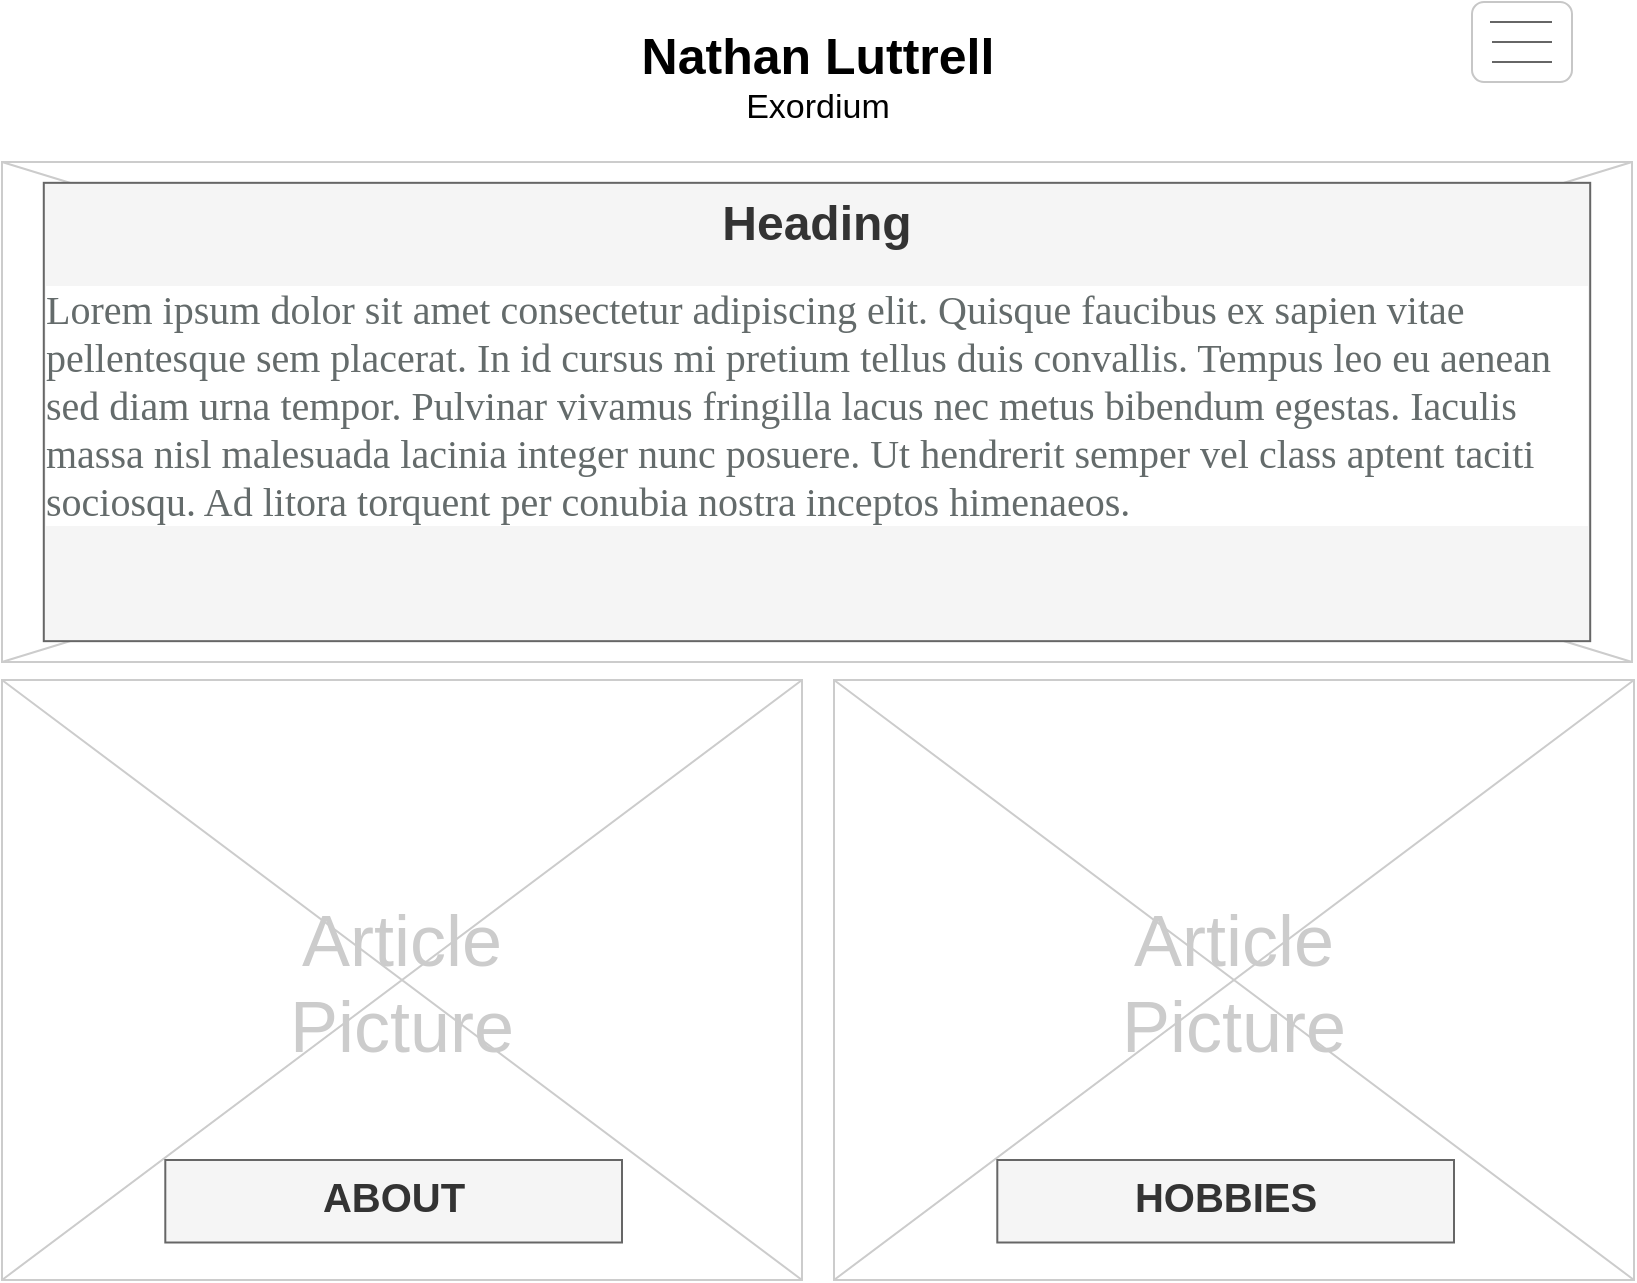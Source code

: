<mxfile version="26.2.12" pages="3">
  <diagram name="Page-1" id="f1b7ffb7-ca1e-a977-7cf5-a751b3c06c05">
    <mxGraphModel dx="1209" dy="1695" grid="1" gridSize="10" guides="1" tooltips="1" connect="1" arrows="1" fold="1" page="1" pageScale="1" pageWidth="826" pageHeight="1169" background="#ffffff" math="0" shadow="0">
      <root>
        <mxCell id="0" />
        <mxCell id="1" parent="0" />
        <mxCell id="2" value="Nathan Luttrell" style="text;spacingTop=-5;fontSize=25;fontStyle=1;align=center;" parent="1" vertex="1">
          <mxGeometry x="298" y="20" width="230" height="30" as="geometry" />
        </mxCell>
        <mxCell id="jfNcns42cy23Uo4WtWwD-62" value="Exordium" style="text;spacingTop=-5;fontSize=17;fontStyle=0;align=center;" parent="1" vertex="1">
          <mxGeometry x="298" y="50" width="230" height="30" as="geometry" />
        </mxCell>
        <mxCell id="jfNcns42cy23Uo4WtWwD-67" value="" style="group" parent="1" vertex="1" connectable="0">
          <mxGeometry x="740" y="10" width="50" height="40" as="geometry" />
        </mxCell>
        <mxCell id="jfNcns42cy23Uo4WtWwD-63" value="" style="rounded=1;whiteSpace=wrap;html=1;strokeColor=light-dark(#c7c7c7, #ededed);" parent="jfNcns42cy23Uo4WtWwD-67" vertex="1">
          <mxGeometry width="50" height="40" as="geometry" />
        </mxCell>
        <mxCell id="jfNcns42cy23Uo4WtWwD-64" value="" style="endArrow=none;html=1;rounded=0;fillColor=#f5f5f5;strokeColor=#666666;" parent="jfNcns42cy23Uo4WtWwD-67" edge="1">
          <mxGeometry width="50" height="50" relative="1" as="geometry">
            <mxPoint x="10" y="30" as="sourcePoint" />
            <mxPoint x="40" y="30" as="targetPoint" />
          </mxGeometry>
        </mxCell>
        <mxCell id="jfNcns42cy23Uo4WtWwD-65" value="" style="endArrow=none;html=1;rounded=0;fillColor=#f5f5f5;strokeColor=#666666;" parent="jfNcns42cy23Uo4WtWwD-67" edge="1">
          <mxGeometry width="50" height="50" relative="1" as="geometry">
            <mxPoint x="9" y="10" as="sourcePoint" />
            <mxPoint x="40" y="10" as="targetPoint" />
          </mxGeometry>
        </mxCell>
        <mxCell id="jfNcns42cy23Uo4WtWwD-66" value="" style="endArrow=none;html=1;rounded=0;fillColor=#f5f5f5;strokeColor=#666666;" parent="jfNcns42cy23Uo4WtWwD-67" edge="1">
          <mxGeometry width="50" height="50" relative="1" as="geometry">
            <mxPoint x="10" y="19.94" as="sourcePoint" />
            <mxPoint x="40" y="19.94" as="targetPoint" />
          </mxGeometry>
        </mxCell>
        <mxCell id="vOq65oAR3Q_SI7JPQ15Y-62" value="" style="group" vertex="1" connectable="0" parent="1">
          <mxGeometry x="5" y="349" width="400" height="300" as="geometry" />
        </mxCell>
        <mxCell id="25" value="" style="verticalLabelPosition=bottom;verticalAlign=top;strokeWidth=1;shape=mxgraph.mockup.graphics.iconGrid;strokeColor=#CCCCCC;gridSize=1,1;" parent="vOq65oAR3Q_SI7JPQ15Y-62" vertex="1">
          <mxGeometry width="400" height="300" as="geometry" />
        </mxCell>
        <mxCell id="26" value="Article&#xa;Picture" style="text;spacingTop=-5;align=center;verticalAlign=middle;fontSize=36;fontColor=#CCCCCC" parent="vOq65oAR3Q_SI7JPQ15Y-62" vertex="1">
          <mxGeometry width="400" height="300" as="geometry" />
        </mxCell>
        <mxCell id="vOq65oAR3Q_SI7JPQ15Y-63" value="ABOUT" style="text;html=1;whiteSpace=wrap;overflow=hidden;rounded=0;align=center;fontStyle=1;fontSize=20;fillColor=#f5f5f5;fontColor=#333333;strokeColor=#666666;" vertex="1" parent="vOq65oAR3Q_SI7JPQ15Y-62">
          <mxGeometry x="81.65" y="240" width="228.35" height="41.25" as="geometry" />
        </mxCell>
        <mxCell id="vOq65oAR3Q_SI7JPQ15Y-64" value="" style="group;fillColor=default;fillStyle=hatch;" vertex="1" connectable="0" parent="1">
          <mxGeometry x="5" y="90" width="815" height="250" as="geometry" />
        </mxCell>
        <mxCell id="vOq65oAR3Q_SI7JPQ15Y-65" value="" style="verticalLabelPosition=bottom;verticalAlign=top;strokeWidth=1;shape=mxgraph.mockup.graphics.iconGrid;strokeColor=#CCCCCC;gridSize=1,1;" vertex="1" parent="vOq65oAR3Q_SI7JPQ15Y-64">
          <mxGeometry width="815" height="250.0" as="geometry" />
        </mxCell>
        <mxCell id="vOq65oAR3Q_SI7JPQ15Y-78" value="&lt;h1 style=&quot;margin-top: 0px;&quot;&gt;Heading&lt;/h1&gt;&lt;p style=&quot;box-sizing: border-box; border: 0px solid rgb(100, 107, 107); margin: 0px 0px 24px; padding: 0px; color: rgb(100, 107, 107); font-family: fontSerif, &amp;quot;fontSerif Fallback&amp;quot;; font-size: 20px; text-align: start; background-color: rgb(255, 255, 255);&quot;&gt;Lorem ipsum dolor sit amet consectetur adipiscing elit. Quisque faucibus ex sapien vitae pellentesque sem placerat. In id cursus mi pretium tellus duis convallis. Tempus leo eu aenean sed diam urna tempor. Pulvinar vivamus fringilla lacus nec metus bibendum egestas. Iaculis massa nisl malesuada lacinia integer nunc posuere. Ut hendrerit semper vel class aptent taciti sociosqu. Ad litora torquent per conubia nostra inceptos himenaeos.&lt;/p&gt;" style="text;html=1;whiteSpace=wrap;overflow=hidden;rounded=0;align=center;fillColor=#f5f5f5;fontColor=#333333;strokeColor=#666666;" vertex="1" parent="vOq65oAR3Q_SI7JPQ15Y-64">
          <mxGeometry x="20.897" y="10.417" width="773.205" height="229.167" as="geometry" />
        </mxCell>
        <mxCell id="vOq65oAR3Q_SI7JPQ15Y-72" value="" style="group" vertex="1" connectable="0" parent="1">
          <mxGeometry x="421" y="349" width="400" height="300" as="geometry" />
        </mxCell>
        <mxCell id="vOq65oAR3Q_SI7JPQ15Y-73" value="" style="verticalLabelPosition=bottom;verticalAlign=top;strokeWidth=1;shape=mxgraph.mockup.graphics.iconGrid;strokeColor=#CCCCCC;gridSize=1,1;" vertex="1" parent="vOq65oAR3Q_SI7JPQ15Y-72">
          <mxGeometry width="400" height="300" as="geometry" />
        </mxCell>
        <mxCell id="vOq65oAR3Q_SI7JPQ15Y-74" value="Article&#xa;Picture" style="text;spacingTop=-5;align=center;verticalAlign=middle;fontSize=36;fontColor=#CCCCCC" vertex="1" parent="vOq65oAR3Q_SI7JPQ15Y-72">
          <mxGeometry width="400" height="300" as="geometry" />
        </mxCell>
        <mxCell id="vOq65oAR3Q_SI7JPQ15Y-75" value="HOBBIES" style="text;html=1;whiteSpace=wrap;overflow=hidden;rounded=0;align=center;fontStyle=1;fontSize=20;fillColor=#f5f5f5;fontColor=#333333;strokeColor=#666666;" vertex="1" parent="vOq65oAR3Q_SI7JPQ15Y-72">
          <mxGeometry x="81.65" y="240" width="228.35" height="41.25" as="geometry" />
        </mxCell>
      </root>
    </mxGraphModel>
  </diagram>
  <diagram id="dbTj9lFpzXiTHPY3AqVH" name="Page-2">
    <mxGraphModel dx="629" dy="882" grid="1" gridSize="10" guides="1" tooltips="1" connect="1" arrows="1" fold="1" page="1" pageScale="1" pageWidth="850" pageHeight="1100" math="0" shadow="0">
      <root>
        <mxCell id="0" />
        <mxCell id="1" parent="0" />
        <mxCell id="oq6aqVx-gQyXzcbYRkwr-1" value="Hobbies" style="text;spacingTop=-5;fontSize=25;fontStyle=1;align=center;" vertex="1" parent="1">
          <mxGeometry x="298" y="20" width="230" height="30" as="geometry" />
        </mxCell>
        <mxCell id="oq6aqVx-gQyXzcbYRkwr-2" value="Nathan Luttrell&#39;s Hobbies" style="text;spacingTop=-5;fontSize=17;fontStyle=0;align=center;" vertex="1" parent="1">
          <mxGeometry x="298" y="50" width="230" height="30" as="geometry" />
        </mxCell>
        <mxCell id="oq6aqVx-gQyXzcbYRkwr-3" value="" style="group" vertex="1" connectable="0" parent="1">
          <mxGeometry x="760" y="30" width="50" height="40" as="geometry" />
        </mxCell>
        <mxCell id="oq6aqVx-gQyXzcbYRkwr-4" value="" style="rounded=1;whiteSpace=wrap;html=1;strokeColor=light-dark(#c7c7c7, #ededed);" vertex="1" parent="oq6aqVx-gQyXzcbYRkwr-3">
          <mxGeometry width="50" height="40" as="geometry" />
        </mxCell>
        <mxCell id="oq6aqVx-gQyXzcbYRkwr-5" value="" style="endArrow=none;html=1;rounded=0;fillColor=#f5f5f5;strokeColor=#666666;" edge="1" parent="oq6aqVx-gQyXzcbYRkwr-3">
          <mxGeometry width="50" height="50" relative="1" as="geometry">
            <mxPoint x="10" y="30" as="sourcePoint" />
            <mxPoint x="40" y="30" as="targetPoint" />
          </mxGeometry>
        </mxCell>
        <mxCell id="oq6aqVx-gQyXzcbYRkwr-6" value="" style="endArrow=none;html=1;rounded=0;fillColor=#f5f5f5;strokeColor=#666666;" edge="1" parent="oq6aqVx-gQyXzcbYRkwr-3">
          <mxGeometry width="50" height="50" relative="1" as="geometry">
            <mxPoint x="9" y="10" as="sourcePoint" />
            <mxPoint x="40" y="10" as="targetPoint" />
          </mxGeometry>
        </mxCell>
        <mxCell id="oq6aqVx-gQyXzcbYRkwr-7" value="" style="endArrow=none;html=1;rounded=0;fillColor=#f5f5f5;strokeColor=#666666;" edge="1" parent="oq6aqVx-gQyXzcbYRkwr-3">
          <mxGeometry width="50" height="50" relative="1" as="geometry">
            <mxPoint x="10" y="19.94" as="sourcePoint" />
            <mxPoint x="40" y="19.94" as="targetPoint" />
          </mxGeometry>
        </mxCell>
        <mxCell id="oq6aqVx-gQyXzcbYRkwr-8" value="" style="sketch=0;pointerEvents=1;shadow=0;dashed=0;html=1;strokeColor=none;fillColor=#505050;labelPosition=center;verticalLabelPosition=bottom;verticalAlign=top;outlineConnect=0;align=center;shape=mxgraph.office.concepts.home_page;" vertex="1" parent="1">
          <mxGeometry x="20" y="20" width="53" height="43" as="geometry" />
        </mxCell>
        <mxCell id="oq6aqVx-gQyXzcbYRkwr-9" value="" style="group" vertex="1" connectable="0" parent="1">
          <mxGeometry x="5" y="349" width="400" height="300" as="geometry" />
        </mxCell>
        <mxCell id="oq6aqVx-gQyXzcbYRkwr-10" value="" style="verticalLabelPosition=bottom;verticalAlign=top;strokeWidth=1;shape=mxgraph.mockup.graphics.iconGrid;strokeColor=#CCCCCC;gridSize=1,1;" vertex="1" parent="oq6aqVx-gQyXzcbYRkwr-9">
          <mxGeometry width="400" height="300" as="geometry" />
        </mxCell>
        <mxCell id="oq6aqVx-gQyXzcbYRkwr-11" value="Article&#xa;Picture" style="text;spacingTop=-5;align=center;verticalAlign=middle;fontSize=36;fontColor=#CCCCCC" vertex="1" parent="oq6aqVx-gQyXzcbYRkwr-9">
          <mxGeometry width="400" height="300" as="geometry" />
        </mxCell>
        <mxCell id="oq6aqVx-gQyXzcbYRkwr-13" value="" style="group;fillColor=default;fillStyle=hatch;" vertex="1" connectable="0" parent="1">
          <mxGeometry x="5" y="90" width="815" height="250" as="geometry" />
        </mxCell>
        <mxCell id="oq6aqVx-gQyXzcbYRkwr-14" value="" style="verticalLabelPosition=bottom;verticalAlign=top;strokeWidth=1;shape=mxgraph.mockup.graphics.iconGrid;strokeColor=#CCCCCC;gridSize=1,1;" vertex="1" parent="oq6aqVx-gQyXzcbYRkwr-13">
          <mxGeometry width="815" height="250.0" as="geometry" />
        </mxCell>
        <mxCell id="oq6aqVx-gQyXzcbYRkwr-15" value="&lt;h1 style=&quot;margin-top: 0px;&quot;&gt;Heading&lt;/h1&gt;&lt;p style=&quot;box-sizing: border-box; border: 0px solid rgb(100, 107, 107); margin: 0px 0px 24px; padding: 0px; color: rgb(100, 107, 107); font-family: fontSerif, &amp;quot;fontSerif Fallback&amp;quot;; font-size: 20px; text-align: start; background-color: rgb(255, 255, 255);&quot;&gt;Lorem ipsum dolor sit amet consectetur adipiscing elit. Quisque faucibus ex sapien vitae pellentesque sem placerat. In id cursus mi pretium tellus duis convallis. Tempus leo eu aenean sed diam urna tempor. Pulvinar vivamus fringilla lacus nec metus bibendum egestas. Iaculis massa nisl malesuada lacinia integer nunc posuere. Ut hendrerit semper vel class aptent taciti sociosqu. Ad litora torquent per conubia nostra inceptos himenaeos.&lt;/p&gt;" style="text;html=1;whiteSpace=wrap;overflow=hidden;rounded=0;align=center;fillColor=#f5f5f5;fontColor=#333333;strokeColor=#666666;" vertex="1" parent="oq6aqVx-gQyXzcbYRkwr-13">
          <mxGeometry x="20.897" y="10.417" width="773.205" height="229.167" as="geometry" />
        </mxCell>
        <mxCell id="oq6aqVx-gQyXzcbYRkwr-16" value="" style="group" vertex="1" connectable="0" parent="1">
          <mxGeometry x="421" y="349" width="400" height="300" as="geometry" />
        </mxCell>
        <mxCell id="oq6aqVx-gQyXzcbYRkwr-17" value="" style="verticalLabelPosition=bottom;verticalAlign=top;strokeWidth=1;shape=mxgraph.mockup.graphics.iconGrid;strokeColor=#CCCCCC;gridSize=1,1;" vertex="1" parent="oq6aqVx-gQyXzcbYRkwr-16">
          <mxGeometry width="400" height="300" as="geometry" />
        </mxCell>
        <mxCell id="oq6aqVx-gQyXzcbYRkwr-18" value="Article&#xa;Picture" style="text;spacingTop=-5;align=center;verticalAlign=middle;fontSize=36;fontColor=#CCCCCC" vertex="1" parent="oq6aqVx-gQyXzcbYRkwr-16">
          <mxGeometry width="400" height="300" as="geometry" />
        </mxCell>
        <mxCell id="oq6aqVx-gQyXzcbYRkwr-20" value="" style="group" vertex="1" connectable="0" parent="1">
          <mxGeometry x="5" y="670" width="400" height="300" as="geometry" />
        </mxCell>
        <mxCell id="oq6aqVx-gQyXzcbYRkwr-21" value="" style="verticalLabelPosition=bottom;verticalAlign=top;strokeWidth=1;shape=mxgraph.mockup.graphics.iconGrid;strokeColor=#CCCCCC;gridSize=1,1;" vertex="1" parent="oq6aqVx-gQyXzcbYRkwr-20">
          <mxGeometry width="400" height="300" as="geometry" />
        </mxCell>
        <mxCell id="oq6aqVx-gQyXzcbYRkwr-22" value="Article&#xa;Picture" style="text;spacingTop=-5;align=center;verticalAlign=middle;fontSize=36;fontColor=#CCCCCC" vertex="1" parent="oq6aqVx-gQyXzcbYRkwr-20">
          <mxGeometry width="400" height="300" as="geometry" />
        </mxCell>
        <mxCell id="oq6aqVx-gQyXzcbYRkwr-23" value="" style="group" vertex="1" connectable="0" parent="1">
          <mxGeometry x="420" y="670" width="400" height="300" as="geometry" />
        </mxCell>
        <mxCell id="oq6aqVx-gQyXzcbYRkwr-24" value="" style="verticalLabelPosition=bottom;verticalAlign=top;strokeWidth=1;shape=mxgraph.mockup.graphics.iconGrid;strokeColor=#CCCCCC;gridSize=1,1;" vertex="1" parent="oq6aqVx-gQyXzcbYRkwr-23">
          <mxGeometry width="400" height="300" as="geometry" />
        </mxCell>
        <mxCell id="oq6aqVx-gQyXzcbYRkwr-25" value="Article&#xa;Picture" style="text;spacingTop=-5;align=center;verticalAlign=middle;fontSize=36;fontColor=#CCCCCC" vertex="1" parent="oq6aqVx-gQyXzcbYRkwr-23">
          <mxGeometry width="400" height="300" as="geometry" />
        </mxCell>
        <mxCell id="nfVYkSid7MlCFp0RDiI2-1" value="Back To Landing Page" style="text;html=1;align=right;verticalAlign=middle;whiteSpace=wrap;rounded=0;fontStyle=6" vertex="1" parent="1">
          <mxGeometry x="691" y="1030" width="130" height="30" as="geometry" />
        </mxCell>
        <mxCell id="7oz2rKUzfsQb6oW5fWNa-1" value="To About Page" style="text;html=1;align=right;verticalAlign=middle;whiteSpace=wrap;rounded=0;fontStyle=6" vertex="1" parent="1">
          <mxGeometry x="691" y="1000" width="130" height="30" as="geometry" />
        </mxCell>
      </root>
    </mxGraphModel>
  </diagram>
  <diagram id="YrZiyhOeHVvSKL6kpDOQ" name="Page-3">
    <mxGraphModel dx="827" dy="1160" grid="1" gridSize="10" guides="1" tooltips="1" connect="1" arrows="1" fold="1" page="1" pageScale="1" pageWidth="850" pageHeight="1100" math="0" shadow="0">
      <root>
        <mxCell id="0" />
        <mxCell id="1" parent="0" />
        <mxCell id="TOydD4e8uxvh10AMxmZx-1" value="About" style="text;spacingTop=-5;fontSize=25;fontStyle=1;align=center;" vertex="1" parent="1">
          <mxGeometry x="298" y="20" width="230" height="30" as="geometry" />
        </mxCell>
        <mxCell id="TOydD4e8uxvh10AMxmZx-2" value="Nathan Luttrell&#39;s Bio" style="text;spacingTop=-5;fontSize=17;fontStyle=0;align=center;" vertex="1" parent="1">
          <mxGeometry x="298" y="50" width="230" height="30" as="geometry" />
        </mxCell>
        <mxCell id="TOydD4e8uxvh10AMxmZx-3" value="" style="group" vertex="1" connectable="0" parent="1">
          <mxGeometry x="740" y="10" width="50" height="40" as="geometry" />
        </mxCell>
        <mxCell id="TOydD4e8uxvh10AMxmZx-4" value="" style="rounded=1;whiteSpace=wrap;html=1;strokeColor=light-dark(#c7c7c7, #ededed);" vertex="1" parent="TOydD4e8uxvh10AMxmZx-3">
          <mxGeometry width="50" height="40" as="geometry" />
        </mxCell>
        <mxCell id="TOydD4e8uxvh10AMxmZx-5" value="" style="endArrow=none;html=1;rounded=0;fillColor=#f5f5f5;strokeColor=#666666;" edge="1" parent="TOydD4e8uxvh10AMxmZx-3">
          <mxGeometry width="50" height="50" relative="1" as="geometry">
            <mxPoint x="10" y="30" as="sourcePoint" />
            <mxPoint x="40" y="30" as="targetPoint" />
          </mxGeometry>
        </mxCell>
        <mxCell id="TOydD4e8uxvh10AMxmZx-6" value="" style="endArrow=none;html=1;rounded=0;fillColor=#f5f5f5;strokeColor=#666666;" edge="1" parent="TOydD4e8uxvh10AMxmZx-3">
          <mxGeometry width="50" height="50" relative="1" as="geometry">
            <mxPoint x="9" y="10" as="sourcePoint" />
            <mxPoint x="40" y="10" as="targetPoint" />
          </mxGeometry>
        </mxCell>
        <mxCell id="TOydD4e8uxvh10AMxmZx-7" value="" style="endArrow=none;html=1;rounded=0;fillColor=#f5f5f5;strokeColor=#666666;" edge="1" parent="TOydD4e8uxvh10AMxmZx-3">
          <mxGeometry width="50" height="50" relative="1" as="geometry">
            <mxPoint x="10" y="19.94" as="sourcePoint" />
            <mxPoint x="40" y="19.94" as="targetPoint" />
          </mxGeometry>
        </mxCell>
        <mxCell id="TOydD4e8uxvh10AMxmZx-8" value="" style="sketch=0;pointerEvents=1;shadow=0;dashed=0;html=1;strokeColor=none;fillColor=#505050;labelPosition=center;verticalLabelPosition=bottom;verticalAlign=top;outlineConnect=0;align=center;shape=mxgraph.office.concepts.home_page;" vertex="1" parent="1">
          <mxGeometry x="20" y="20" width="53" height="43" as="geometry" />
        </mxCell>
        <mxCell id="TOydD4e8uxvh10AMxmZx-9" value="" style="group" vertex="1" connectable="0" parent="1">
          <mxGeometry x="420" y="349" width="400" height="300" as="geometry" />
        </mxCell>
        <mxCell id="TOydD4e8uxvh10AMxmZx-10" value="" style="verticalLabelPosition=bottom;verticalAlign=top;strokeWidth=1;shape=mxgraph.mockup.graphics.iconGrid;strokeColor=#CCCCCC;gridSize=1,1;" vertex="1" parent="TOydD4e8uxvh10AMxmZx-9">
          <mxGeometry width="400" height="300" as="geometry" />
        </mxCell>
        <mxCell id="TOydD4e8uxvh10AMxmZx-11" value="Article&#xa;Picture" style="text;spacingTop=-5;align=center;verticalAlign=middle;fontSize=36;fontColor=#CCCCCC" vertex="1" parent="TOydD4e8uxvh10AMxmZx-9">
          <mxGeometry width="400" height="300" as="geometry" />
        </mxCell>
        <mxCell id="TOydD4e8uxvh10AMxmZx-12" value="" style="group;fillColor=default;fillStyle=hatch;" vertex="1" connectable="0" parent="1">
          <mxGeometry x="5" y="90" width="815" height="250" as="geometry" />
        </mxCell>
        <mxCell id="TOydD4e8uxvh10AMxmZx-13" value="" style="verticalLabelPosition=bottom;verticalAlign=top;strokeWidth=1;shape=mxgraph.mockup.graphics.iconGrid;strokeColor=#CCCCCC;gridSize=1,1;" vertex="1" parent="TOydD4e8uxvh10AMxmZx-12">
          <mxGeometry width="815" height="250.0" as="geometry" />
        </mxCell>
        <mxCell id="TOydD4e8uxvh10AMxmZx-14" value="&lt;h1 style=&quot;margin-top: 0px;&quot;&gt;Heading&lt;/h1&gt;&lt;p style=&quot;box-sizing: border-box; border: 0px solid rgb(100, 107, 107); margin: 0px 0px 24px; padding: 0px; color: rgb(100, 107, 107); font-family: fontSerif, &amp;quot;fontSerif Fallback&amp;quot;; font-size: 20px; text-align: start; background-color: rgb(255, 255, 255);&quot;&gt;Lorem ipsum dolor sit amet consectetur adipiscing elit. Quisque faucibus ex sapien vitae pellentesque sem placerat. In id cursus mi pretium tellus duis convallis. Tempus leo eu aenean sed diam urna tempor. Pulvinar vivamus fringilla lacus nec metus bibendum egestas. Iaculis massa nisl malesuada lacinia integer nunc posuere. Ut hendrerit semper vel class aptent taciti sociosqu. Ad litora torquent per conubia nostra inceptos himenaeos.&lt;/p&gt;" style="text;html=1;whiteSpace=wrap;overflow=hidden;rounded=0;align=center;fillColor=#f5f5f5;fontColor=#333333;strokeColor=#666666;" vertex="1" parent="TOydD4e8uxvh10AMxmZx-12">
          <mxGeometry x="20.897" y="10.417" width="773.205" height="229.167" as="geometry" />
        </mxCell>
        <mxCell id="TOydD4e8uxvh10AMxmZx-18" value="" style="group" vertex="1" connectable="0" parent="1">
          <mxGeometry x="420" y="990" width="400" height="300" as="geometry" />
        </mxCell>
        <mxCell id="TOydD4e8uxvh10AMxmZx-19" value="" style="verticalLabelPosition=bottom;verticalAlign=top;strokeWidth=1;shape=mxgraph.mockup.graphics.iconGrid;strokeColor=#CCCCCC;gridSize=1,1;" vertex="1" parent="TOydD4e8uxvh10AMxmZx-18">
          <mxGeometry width="400" height="300" as="geometry" />
        </mxCell>
        <mxCell id="TOydD4e8uxvh10AMxmZx-20" value="Article&#xa;Picture" style="text;spacingTop=-5;align=center;verticalAlign=middle;fontSize=36;fontColor=#CCCCCC" vertex="1" parent="TOydD4e8uxvh10AMxmZx-18">
          <mxGeometry width="400" height="300" as="geometry" />
        </mxCell>
        <mxCell id="TOydD4e8uxvh10AMxmZx-21" value="" style="group" vertex="1" connectable="0" parent="1">
          <mxGeometry x="420" y="670" width="400" height="300" as="geometry" />
        </mxCell>
        <mxCell id="TOydD4e8uxvh10AMxmZx-22" value="" style="verticalLabelPosition=bottom;verticalAlign=top;strokeWidth=1;shape=mxgraph.mockup.graphics.iconGrid;strokeColor=#CCCCCC;gridSize=1,1;" vertex="1" parent="TOydD4e8uxvh10AMxmZx-21">
          <mxGeometry width="400" height="300" as="geometry" />
        </mxCell>
        <mxCell id="TOydD4e8uxvh10AMxmZx-23" value="Article&#xa;Picture" style="text;spacingTop=-5;align=center;verticalAlign=middle;fontSize=36;fontColor=#CCCCCC" vertex="1" parent="TOydD4e8uxvh10AMxmZx-21">
          <mxGeometry width="400" height="300" as="geometry" />
        </mxCell>
        <mxCell id="TOydD4e8uxvh10AMxmZx-24" value="" style="group;fillColor=default;fillStyle=hatch;" vertex="1" connectable="0" parent="1">
          <mxGeometry x="15" y="360" width="395" height="920" as="geometry" />
        </mxCell>
        <mxCell id="TOydD4e8uxvh10AMxmZx-25" value="" style="verticalLabelPosition=bottom;verticalAlign=top;strokeWidth=1;shape=mxgraph.mockup.graphics.iconGrid;strokeColor=#CCCCCC;gridSize=1,1;" vertex="1" parent="TOydD4e8uxvh10AMxmZx-24">
          <mxGeometry width="395" height="920.0" as="geometry" />
        </mxCell>
        <mxCell id="TOydD4e8uxvh10AMxmZx-26" value="&lt;h1 style=&quot;margin-top: 0px;&quot;&gt;Heading&lt;/h1&gt;&lt;p style=&quot;box-sizing: border-box; border: 0px solid rgb(100, 107, 107); margin: 0px 0px 24px; padding: 0px; color: rgb(100, 107, 107); font-family: fontSerif, &amp;quot;fontSerif Fallback&amp;quot;; font-size: 20px; text-align: start; background-color: rgb(255, 255, 255);&quot;&gt;Lorem ipsum dolor sit amet consectetur adipiscing elit. Quisque faucibus ex sapien vitae pellentesque sem placerat. In id cursus mi pretium tellus duis convallis. Tempus leo eu aenean sed diam urna tempor. Pulvinar vivamus fringilla lacus nec metus bibendum egestas. Iaculis massa nisl malesuada lacinia integer nunc posuere. Ut hendrerit semper vel class aptent taciti sociosqu. Ad litora torquent per conubia nostra inceptos himenaeos.&lt;/p&gt;&lt;p style=&quot;box-sizing: border-box; border: 0px solid rgb(100, 107, 107); margin: 0px 0px 24px; padding: 0px; color: rgb(100, 107, 107); font-family: fontSerif, &amp;quot;fontSerif Fallback&amp;quot;; font-size: 20px; text-align: start; background-color: rgb(255, 255, 255);&quot;&gt;Lorem ipsum dolor sit amet consectetur adipiscing elit. Quisque faucibus ex sapien vitae pellentesque sem placerat. In id cursus mi pretium tellus duis convallis. Tempus leo eu aenean sed diam urna tempor. Pulvinar vivamus fringilla lacus nec metus bibendum egestas. Iaculis massa nisl malesuada lacinia integer nunc posuere. Ut hendrerit semper vel class aptent taciti sociosqu. Ad litora torquent per conubia nostra inceptos himenaeos.&lt;/p&gt;&lt;p style=&quot;box-sizing: border-box; border: 0px solid rgb(100, 107, 107); margin: 0px 0px 24px; padding: 0px; color: rgb(100, 107, 107); font-family: fontSerif, &amp;quot;fontSerif Fallback&amp;quot;; font-size: 20px; text-align: start; background-color: rgb(255, 255, 255);&quot;&gt;Lorem ipsum dolor sit amet consectetur adipiscing elit. Quisque faucibus ex sapien vitae pellentesque sem placerat. In id cursus mi pretium tellus duis convallis. Tempus leo eu aenean sed diam urna tempor. Pulvinar vivamus fringilla lacus nec metus bibendum egestas. Iaculis massa nisl malesuada lacinia integer nunc posuere. Ut hendrerit semper vel class aptent taciti sociosqu. Ad litora torquent per conubia nostra inceptos himenaeos.&lt;/p&gt;&lt;p style=&quot;box-sizing: border-box; border: 0px solid rgb(100, 107, 107); margin: 0px 0px 24px; padding: 0px; color: rgb(100, 107, 107); font-family: fontSerif, &amp;quot;fontSerif Fallback&amp;quot;; font-size: 20px; text-align: start; background-color: rgb(255, 255, 255);&quot;&gt;&lt;br&gt;&lt;/p&gt;" style="text;html=1;whiteSpace=wrap;overflow=hidden;rounded=0;align=center;fillColor=#f5f5f5;fontColor=#333333;strokeColor=#666666;" vertex="1" parent="TOydD4e8uxvh10AMxmZx-24">
          <mxGeometry x="10.13" y="20" width="374.74" height="880" as="geometry" />
        </mxCell>
        <mxCell id="_ahMMi9iO5DpT2NgRJ9h-1" value="Back To Landing Page" style="text;html=1;align=right;verticalAlign=middle;whiteSpace=wrap;rounded=0;fontStyle=6" vertex="1" parent="1">
          <mxGeometry x="690" y="1340" width="130" height="30" as="geometry" />
        </mxCell>
        <mxCell id="_ahMMi9iO5DpT2NgRJ9h-2" value="To Hobbies Page" style="text;html=1;align=right;verticalAlign=middle;whiteSpace=wrap;rounded=0;fontStyle=6" vertex="1" parent="1">
          <mxGeometry x="690" y="1310" width="130" height="30" as="geometry" />
        </mxCell>
      </root>
    </mxGraphModel>
  </diagram>
</mxfile>

